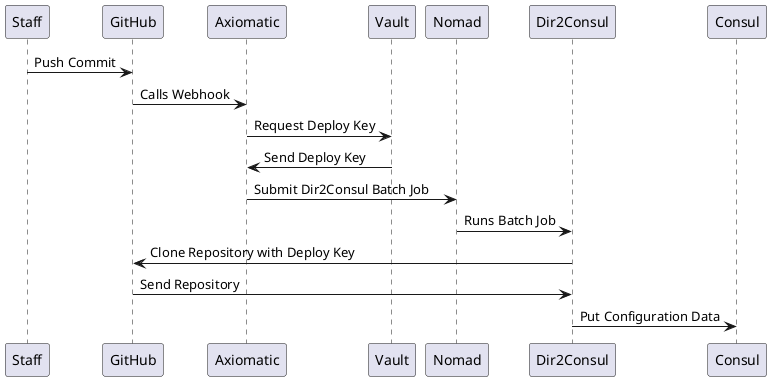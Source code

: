 @startuml Sequence Diagram

Staff -> GitHub: Push Commit
GitHub -> Axiomatic: Calls Webhook
Axiomatic -> Vault: Request Deploy Key
Vault -> Axiomatic: Send Deploy Key
Axiomatic -> Nomad: Submit Dir2Consul Batch Job
Nomad -> Dir2Consul: Runs Batch Job
Dir2Consul -> GitHub: Clone Repository with Deploy Key
GitHub -> Dir2Consul: Send Repository
Dir2Consul -> Consul: Put Configuration Data

@enduml
